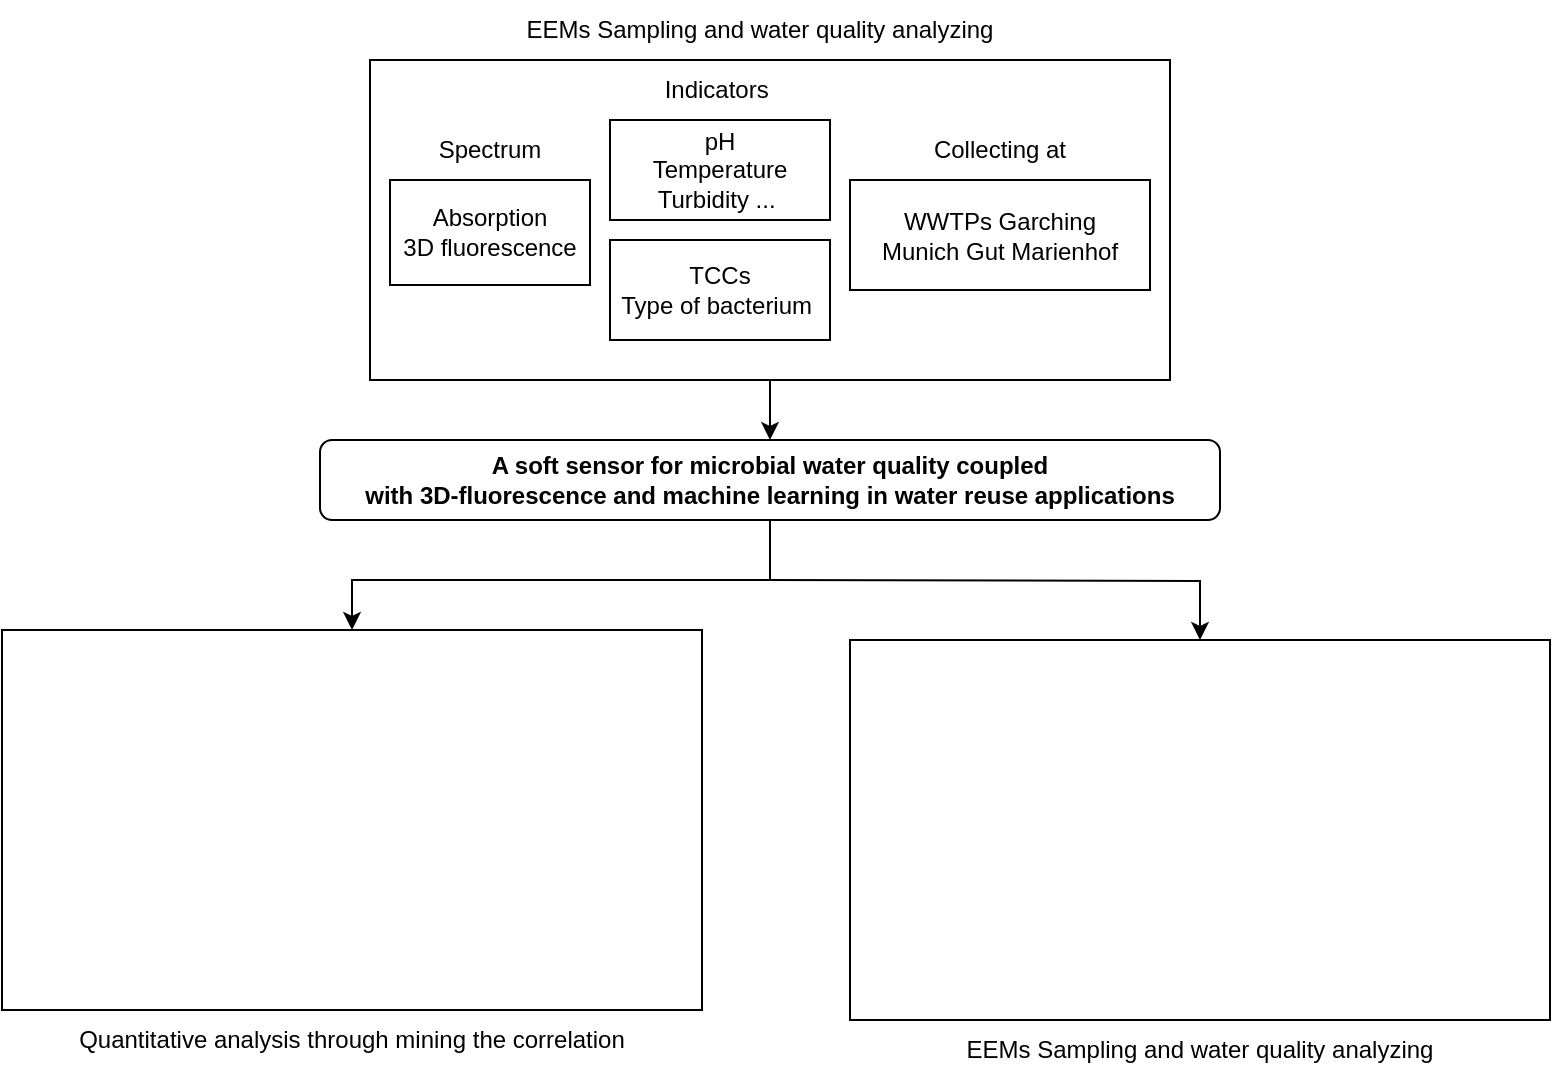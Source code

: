 <mxfile version="22.1.17" type="github">
  <diagram name="第 1 页" id="Ug7J9FKKV1W9taiNYJFJ">
    <mxGraphModel dx="1259" dy="686" grid="1" gridSize="10" guides="1" tooltips="1" connect="1" arrows="1" fold="1" page="1" pageScale="1" pageWidth="827" pageHeight="1169" math="0" shadow="0">
      <root>
        <mxCell id="0" />
        <mxCell id="1" parent="0" />
        <mxCell id="Jn_wPJFBXzApLbr0VtlG-18" value="" style="edgeStyle=orthogonalEdgeStyle;rounded=0;orthogonalLoop=1;jettySize=auto;html=1;" edge="1" parent="1" source="Jn_wPJFBXzApLbr0VtlG-2" target="Jn_wPJFBXzApLbr0VtlG-16">
          <mxGeometry relative="1" as="geometry" />
        </mxCell>
        <mxCell id="Jn_wPJFBXzApLbr0VtlG-2" value="" style="rounded=0;whiteSpace=wrap;html=1;" vertex="1" parent="1">
          <mxGeometry x="214" y="110" width="400" height="160" as="geometry" />
        </mxCell>
        <mxCell id="Jn_wPJFBXzApLbr0VtlG-3" value="Absorption&lt;br&gt;3D&amp;nbsp;fluorescence" style="rounded=0;whiteSpace=wrap;html=1;" vertex="1" parent="1">
          <mxGeometry x="224" y="170" width="100" height="52.5" as="geometry" />
        </mxCell>
        <mxCell id="Jn_wPJFBXzApLbr0VtlG-4" value="pH&lt;br&gt;Temperature&lt;br&gt;Turbidity ...&amp;nbsp;" style="rounded=0;whiteSpace=wrap;html=1;" vertex="1" parent="1">
          <mxGeometry x="334" y="140" width="110" height="50" as="geometry" />
        </mxCell>
        <mxCell id="Jn_wPJFBXzApLbr0VtlG-5" value="WWTPs&amp;nbsp;Garching&lt;br&gt;Munich Gut Marienhof" style="rounded=0;whiteSpace=wrap;html=1;" vertex="1" parent="1">
          <mxGeometry x="454" y="170" width="150" height="55" as="geometry" />
        </mxCell>
        <mxCell id="Jn_wPJFBXzApLbr0VtlG-7" value="" style="rounded=0;whiteSpace=wrap;html=1;" vertex="1" parent="1">
          <mxGeometry x="30" y="395" width="350" height="190" as="geometry" />
        </mxCell>
        <mxCell id="Jn_wPJFBXzApLbr0VtlG-8" value="" style="rounded=0;whiteSpace=wrap;html=1;" vertex="1" parent="1">
          <mxGeometry x="454" y="400" width="350" height="190" as="geometry" />
        </mxCell>
        <mxCell id="Jn_wPJFBXzApLbr0VtlG-9" value="Spectrum" style="text;html=1;strokeColor=none;fillColor=none;align=center;verticalAlign=middle;whiteSpace=wrap;rounded=0;" vertex="1" parent="1">
          <mxGeometry x="244" y="140" width="60" height="30" as="geometry" />
        </mxCell>
        <mxCell id="Jn_wPJFBXzApLbr0VtlG-10" value="Indicators&amp;nbsp;" style="text;html=1;strokeColor=none;fillColor=none;align=center;verticalAlign=middle;whiteSpace=wrap;rounded=0;" vertex="1" parent="1">
          <mxGeometry x="359" y="110" width="60" height="30" as="geometry" />
        </mxCell>
        <mxCell id="Jn_wPJFBXzApLbr0VtlG-11" value="EEMs&amp;nbsp;Sampling and water quality analyzing" style="text;html=1;strokeColor=none;fillColor=none;align=center;verticalAlign=middle;whiteSpace=wrap;rounded=0;" vertex="1" parent="1">
          <mxGeometry x="244" y="80" width="330" height="30" as="geometry" />
        </mxCell>
        <mxCell id="Jn_wPJFBXzApLbr0VtlG-12" value="TCCs&lt;br&gt;Type of&amp;nbsp;bacterium&amp;nbsp;" style="rounded=0;whiteSpace=wrap;html=1;" vertex="1" parent="1">
          <mxGeometry x="334" y="200" width="110" height="50" as="geometry" />
        </mxCell>
        <mxCell id="Jn_wPJFBXzApLbr0VtlG-13" value="Collecting at" style="text;html=1;strokeColor=none;fillColor=none;align=center;verticalAlign=middle;whiteSpace=wrap;rounded=0;" vertex="1" parent="1">
          <mxGeometry x="494" y="140" width="70" height="30" as="geometry" />
        </mxCell>
        <mxCell id="Jn_wPJFBXzApLbr0VtlG-14" value="Quantitative analysis through mining the correlation" style="text;html=1;strokeColor=none;fillColor=none;align=center;verticalAlign=middle;whiteSpace=wrap;rounded=0;" vertex="1" parent="1">
          <mxGeometry x="40" y="585" width="330" height="30" as="geometry" />
        </mxCell>
        <mxCell id="Jn_wPJFBXzApLbr0VtlG-15" value="EEMs&amp;nbsp;Sampling and water quality analyzing" style="text;html=1;strokeColor=none;fillColor=none;align=center;verticalAlign=middle;whiteSpace=wrap;rounded=0;" vertex="1" parent="1">
          <mxGeometry x="464" y="590" width="330" height="30" as="geometry" />
        </mxCell>
        <mxCell id="Jn_wPJFBXzApLbr0VtlG-19" value="" style="edgeStyle=orthogonalEdgeStyle;rounded=0;orthogonalLoop=1;jettySize=auto;html=1;" edge="1" parent="1" source="Jn_wPJFBXzApLbr0VtlG-16" target="Jn_wPJFBXzApLbr0VtlG-7">
          <mxGeometry relative="1" as="geometry">
            <Array as="points">
              <mxPoint x="414" y="370" />
              <mxPoint x="205" y="370" />
            </Array>
          </mxGeometry>
        </mxCell>
        <mxCell id="Jn_wPJFBXzApLbr0VtlG-16" value="&lt;b&gt;A soft sensor for microbial water quality coupled&lt;br/&gt;with 3D-fluorescence and machine learning in water reuse applications&lt;/b&gt;" style="rounded=1;whiteSpace=wrap;html=1;" vertex="1" parent="1">
          <mxGeometry x="189" y="300" width="450" height="40" as="geometry" />
        </mxCell>
        <mxCell id="Jn_wPJFBXzApLbr0VtlG-20" value="" style="edgeStyle=orthogonalEdgeStyle;rounded=0;orthogonalLoop=1;jettySize=auto;html=1;entryX=0.5;entryY=0;entryDx=0;entryDy=0;" edge="1" parent="1" target="Jn_wPJFBXzApLbr0VtlG-8">
          <mxGeometry relative="1" as="geometry">
            <mxPoint x="410" y="370" as="sourcePoint" />
            <mxPoint x="215" y="405" as="targetPoint" />
          </mxGeometry>
        </mxCell>
      </root>
    </mxGraphModel>
  </diagram>
</mxfile>
